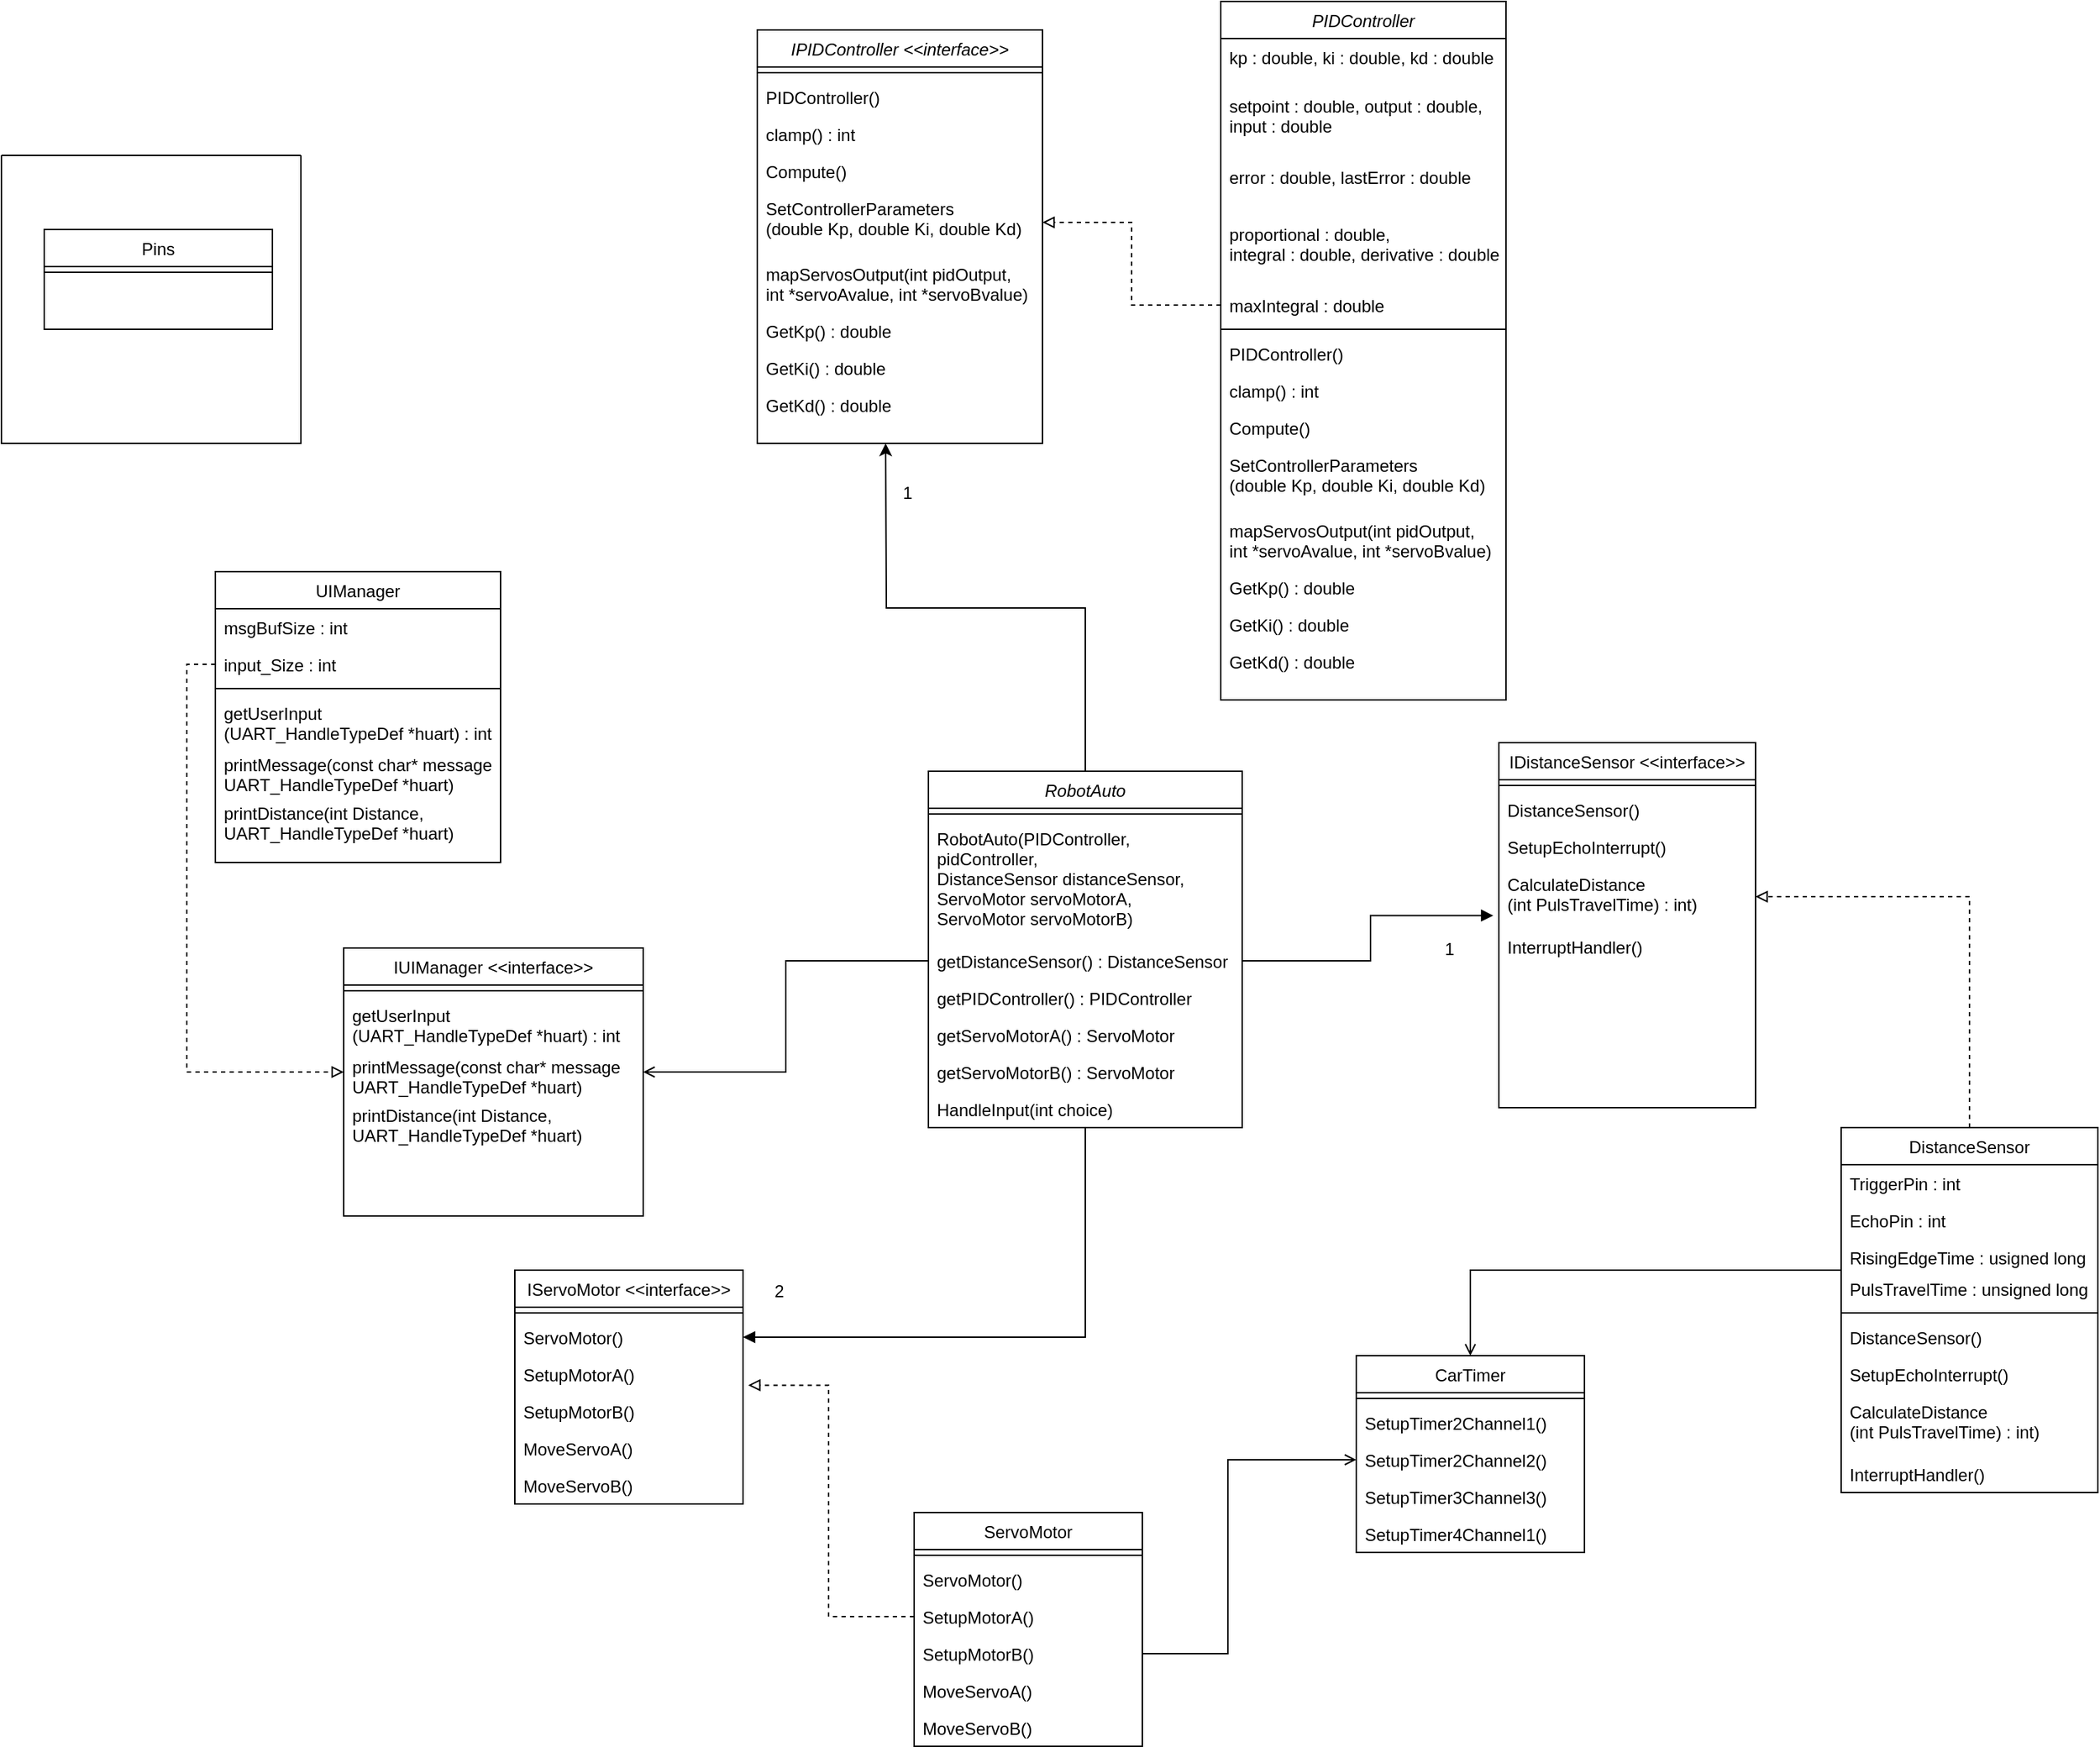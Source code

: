 <mxfile version="21.2.8" type="device">
  <diagram id="C5RBs43oDa-KdzZeNtuy" name="Page-1">
    <mxGraphModel dx="3160" dy="2567" grid="1" gridSize="10" guides="1" tooltips="1" connect="1" arrows="1" fold="1" page="1" pageScale="1" pageWidth="827" pageHeight="1169" math="0" shadow="0">
      <root>
        <mxCell id="WIyWlLk6GJQsqaUBKTNV-0" />
        <mxCell id="WIyWlLk6GJQsqaUBKTNV-1" parent="WIyWlLk6GJQsqaUBKTNV-0" />
        <mxCell id="zkfFHV4jXpPFQw0GAbJ--0" value="PIDController" style="swimlane;fontStyle=2;align=center;verticalAlign=top;childLayout=stackLayout;horizontal=1;startSize=26;horizontalStack=0;resizeParent=1;resizeLast=0;collapsible=1;marginBottom=0;rounded=0;shadow=0;strokeWidth=1;" parent="WIyWlLk6GJQsqaUBKTNV-1" vertex="1">
          <mxGeometry x="385" y="-500" width="200" height="490" as="geometry">
            <mxRectangle x="230" y="140" width="160" height="26" as="alternateBounds" />
          </mxGeometry>
        </mxCell>
        <mxCell id="zkfFHV4jXpPFQw0GAbJ--1" value="kp : double, ki : double, kd : double" style="text;align=left;verticalAlign=top;spacingLeft=4;spacingRight=4;overflow=hidden;rotatable=0;points=[[0,0.5],[1,0.5]];portConstraint=eastwest;" parent="zkfFHV4jXpPFQw0GAbJ--0" vertex="1">
          <mxGeometry y="26" width="200" height="34" as="geometry" />
        </mxCell>
        <mxCell id="CX5Lftk_cyP3Jo9nLzJG-24" value="setpoint : double, output : double, &#xa;input : double" style="text;align=left;verticalAlign=top;spacingLeft=4;spacingRight=4;overflow=hidden;rotatable=0;points=[[0,0.5],[1,0.5]];portConstraint=eastwest;rounded=0;shadow=0;html=0;" vertex="1" parent="zkfFHV4jXpPFQw0GAbJ--0">
          <mxGeometry y="60" width="200" height="50" as="geometry" />
        </mxCell>
        <mxCell id="CX5Lftk_cyP3Jo9nLzJG-27" value="error : double, lastError : double" style="text;align=left;verticalAlign=top;spacingLeft=4;spacingRight=4;overflow=hidden;rotatable=0;points=[[0,0.5],[1,0.5]];portConstraint=eastwest;rounded=0;shadow=0;html=0;" vertex="1" parent="zkfFHV4jXpPFQw0GAbJ--0">
          <mxGeometry y="110" width="200" height="40" as="geometry" />
        </mxCell>
        <mxCell id="CX5Lftk_cyP3Jo9nLzJG-28" value="proportional : double, &#xa;integral : double, derivative : double" style="text;align=left;verticalAlign=top;spacingLeft=4;spacingRight=4;overflow=hidden;rotatable=0;points=[[0,0.5],[1,0.5]];portConstraint=eastwest;rounded=0;shadow=0;html=0;" vertex="1" parent="zkfFHV4jXpPFQw0GAbJ--0">
          <mxGeometry y="150" width="200" height="50" as="geometry" />
        </mxCell>
        <mxCell id="CX5Lftk_cyP3Jo9nLzJG-32" value="maxIntegral : double" style="text;align=left;verticalAlign=top;spacingLeft=4;spacingRight=4;overflow=hidden;rotatable=0;points=[[0,0.5],[1,0.5]];portConstraint=eastwest;rounded=0;shadow=0;html=0;" vertex="1" parent="zkfFHV4jXpPFQw0GAbJ--0">
          <mxGeometry y="200" width="200" height="26" as="geometry" />
        </mxCell>
        <mxCell id="zkfFHV4jXpPFQw0GAbJ--4" value="" style="line;html=1;strokeWidth=1;align=left;verticalAlign=middle;spacingTop=-1;spacingLeft=3;spacingRight=3;rotatable=0;labelPosition=right;points=[];portConstraint=eastwest;" parent="zkfFHV4jXpPFQw0GAbJ--0" vertex="1">
          <mxGeometry y="226" width="200" height="8" as="geometry" />
        </mxCell>
        <mxCell id="CX5Lftk_cyP3Jo9nLzJG-20" value="PIDController()" style="text;align=left;verticalAlign=top;spacingLeft=4;spacingRight=4;overflow=hidden;rotatable=0;points=[[0,0.5],[1,0.5]];portConstraint=eastwest;" vertex="1" parent="zkfFHV4jXpPFQw0GAbJ--0">
          <mxGeometry y="234" width="200" height="26" as="geometry" />
        </mxCell>
        <mxCell id="zkfFHV4jXpPFQw0GAbJ--5" value="clamp() : int" style="text;align=left;verticalAlign=top;spacingLeft=4;spacingRight=4;overflow=hidden;rotatable=0;points=[[0,0.5],[1,0.5]];portConstraint=eastwest;" parent="zkfFHV4jXpPFQw0GAbJ--0" vertex="1">
          <mxGeometry y="260" width="200" height="26" as="geometry" />
        </mxCell>
        <mxCell id="CX5Lftk_cyP3Jo9nLzJG-17" value="Compute()" style="text;align=left;verticalAlign=top;spacingLeft=4;spacingRight=4;overflow=hidden;rotatable=0;points=[[0,0.5],[1,0.5]];portConstraint=eastwest;" vertex="1" parent="zkfFHV4jXpPFQw0GAbJ--0">
          <mxGeometry y="286" width="200" height="26" as="geometry" />
        </mxCell>
        <mxCell id="CX5Lftk_cyP3Jo9nLzJG-18" value="SetControllerParameters&#xa;(double Kp, double Ki, double Kd)" style="text;align=left;verticalAlign=top;spacingLeft=4;spacingRight=4;overflow=hidden;rotatable=0;points=[[0,0.5],[1,0.5]];portConstraint=eastwest;" vertex="1" parent="zkfFHV4jXpPFQw0GAbJ--0">
          <mxGeometry y="312" width="200" height="46" as="geometry" />
        </mxCell>
        <mxCell id="CX5Lftk_cyP3Jo9nLzJG-19" value="mapServosOutput(int pidOutput, &#xa;int *servoAvalue, int *servoBvalue)" style="text;align=left;verticalAlign=top;spacingLeft=4;spacingRight=4;overflow=hidden;rotatable=0;points=[[0,0.5],[1,0.5]];portConstraint=eastwest;" vertex="1" parent="zkfFHV4jXpPFQw0GAbJ--0">
          <mxGeometry y="358" width="200" height="40" as="geometry" />
        </mxCell>
        <mxCell id="CX5Lftk_cyP3Jo9nLzJG-21" value="GetKp() : double" style="text;align=left;verticalAlign=top;spacingLeft=4;spacingRight=4;overflow=hidden;rotatable=0;points=[[0,0.5],[1,0.5]];portConstraint=eastwest;" vertex="1" parent="zkfFHV4jXpPFQw0GAbJ--0">
          <mxGeometry y="398" width="200" height="26" as="geometry" />
        </mxCell>
        <mxCell id="CX5Lftk_cyP3Jo9nLzJG-22" value="GetKi() : double" style="text;align=left;verticalAlign=top;spacingLeft=4;spacingRight=4;overflow=hidden;rotatable=0;points=[[0,0.5],[1,0.5]];portConstraint=eastwest;" vertex="1" parent="zkfFHV4jXpPFQw0GAbJ--0">
          <mxGeometry y="424" width="200" height="26" as="geometry" />
        </mxCell>
        <mxCell id="CX5Lftk_cyP3Jo9nLzJG-23" value="GetKd() : double" style="text;align=left;verticalAlign=top;spacingLeft=4;spacingRight=4;overflow=hidden;rotatable=0;points=[[0,0.5],[1,0.5]];portConstraint=eastwest;" vertex="1" parent="zkfFHV4jXpPFQw0GAbJ--0">
          <mxGeometry y="450" width="200" height="26" as="geometry" />
        </mxCell>
        <mxCell id="zkfFHV4jXpPFQw0GAbJ--6" value="ServoMotor" style="swimlane;fontStyle=0;align=center;verticalAlign=top;childLayout=stackLayout;horizontal=1;startSize=26;horizontalStack=0;resizeParent=1;resizeLast=0;collapsible=1;marginBottom=0;rounded=0;shadow=0;strokeWidth=1;" parent="WIyWlLk6GJQsqaUBKTNV-1" vertex="1">
          <mxGeometry x="170" y="560" width="160" height="164" as="geometry">
            <mxRectangle x="130" y="380" width="160" height="26" as="alternateBounds" />
          </mxGeometry>
        </mxCell>
        <mxCell id="zkfFHV4jXpPFQw0GAbJ--9" value="" style="line;html=1;strokeWidth=1;align=left;verticalAlign=middle;spacingTop=-1;spacingLeft=3;spacingRight=3;rotatable=0;labelPosition=right;points=[];portConstraint=eastwest;" parent="zkfFHV4jXpPFQw0GAbJ--6" vertex="1">
          <mxGeometry y="26" width="160" height="8" as="geometry" />
        </mxCell>
        <mxCell id="zkfFHV4jXpPFQw0GAbJ--10" value="ServoMotor()" style="text;align=left;verticalAlign=top;spacingLeft=4;spacingRight=4;overflow=hidden;rotatable=0;points=[[0,0.5],[1,0.5]];portConstraint=eastwest;fontStyle=0" parent="zkfFHV4jXpPFQw0GAbJ--6" vertex="1">
          <mxGeometry y="34" width="160" height="26" as="geometry" />
        </mxCell>
        <mxCell id="zkfFHV4jXpPFQw0GAbJ--11" value="SetupMotorA()" style="text;align=left;verticalAlign=top;spacingLeft=4;spacingRight=4;overflow=hidden;rotatable=0;points=[[0,0.5],[1,0.5]];portConstraint=eastwest;" parent="zkfFHV4jXpPFQw0GAbJ--6" vertex="1">
          <mxGeometry y="60" width="160" height="26" as="geometry" />
        </mxCell>
        <mxCell id="CX5Lftk_cyP3Jo9nLzJG-35" value="SetupMotorB()" style="text;align=left;verticalAlign=top;spacingLeft=4;spacingRight=4;overflow=hidden;rotatable=0;points=[[0,0.5],[1,0.5]];portConstraint=eastwest;" vertex="1" parent="zkfFHV4jXpPFQw0GAbJ--6">
          <mxGeometry y="86" width="160" height="26" as="geometry" />
        </mxCell>
        <mxCell id="CX5Lftk_cyP3Jo9nLzJG-94" value="MoveServoA()" style="text;align=left;verticalAlign=top;spacingLeft=4;spacingRight=4;overflow=hidden;rotatable=0;points=[[0,0.5],[1,0.5]];portConstraint=eastwest;" vertex="1" parent="zkfFHV4jXpPFQw0GAbJ--6">
          <mxGeometry y="112" width="160" height="26" as="geometry" />
        </mxCell>
        <mxCell id="CX5Lftk_cyP3Jo9nLzJG-93" value="MoveServoB()" style="text;align=left;verticalAlign=top;spacingLeft=4;spacingRight=4;overflow=hidden;rotatable=0;points=[[0,0.5],[1,0.5]];portConstraint=eastwest;" vertex="1" parent="zkfFHV4jXpPFQw0GAbJ--6">
          <mxGeometry y="138" width="160" height="26" as="geometry" />
        </mxCell>
        <mxCell id="zkfFHV4jXpPFQw0GAbJ--13" value="CarTimer" style="swimlane;fontStyle=0;align=center;verticalAlign=top;childLayout=stackLayout;horizontal=1;startSize=26;horizontalStack=0;resizeParent=1;resizeLast=0;collapsible=1;marginBottom=0;rounded=0;shadow=0;strokeWidth=1;" parent="WIyWlLk6GJQsqaUBKTNV-1" vertex="1">
          <mxGeometry x="480" y="450" width="160" height="138" as="geometry">
            <mxRectangle x="340" y="380" width="170" height="26" as="alternateBounds" />
          </mxGeometry>
        </mxCell>
        <mxCell id="zkfFHV4jXpPFQw0GAbJ--15" value="" style="line;html=1;strokeWidth=1;align=left;verticalAlign=middle;spacingTop=-1;spacingLeft=3;spacingRight=3;rotatable=0;labelPosition=right;points=[];portConstraint=eastwest;" parent="zkfFHV4jXpPFQw0GAbJ--13" vertex="1">
          <mxGeometry y="26" width="160" height="8" as="geometry" />
        </mxCell>
        <mxCell id="CX5Lftk_cyP3Jo9nLzJG-39" value="SetupTimer2Channel1()" style="text;align=left;verticalAlign=top;spacingLeft=4;spacingRight=4;overflow=hidden;rotatable=0;points=[[0,0.5],[1,0.5]];portConstraint=eastwest;" vertex="1" parent="zkfFHV4jXpPFQw0GAbJ--13">
          <mxGeometry y="34" width="160" height="26" as="geometry" />
        </mxCell>
        <mxCell id="CX5Lftk_cyP3Jo9nLzJG-40" value="SetupTimer2Channel2()" style="text;align=left;verticalAlign=top;spacingLeft=4;spacingRight=4;overflow=hidden;rotatable=0;points=[[0,0.5],[1,0.5]];portConstraint=eastwest;" vertex="1" parent="zkfFHV4jXpPFQw0GAbJ--13">
          <mxGeometry y="60" width="160" height="26" as="geometry" />
        </mxCell>
        <mxCell id="CX5Lftk_cyP3Jo9nLzJG-41" value="SetupTimer3Channel3()" style="text;align=left;verticalAlign=top;spacingLeft=4;spacingRight=4;overflow=hidden;rotatable=0;points=[[0,0.5],[1,0.5]];portConstraint=eastwest;" vertex="1" parent="zkfFHV4jXpPFQw0GAbJ--13">
          <mxGeometry y="86" width="160" height="26" as="geometry" />
        </mxCell>
        <mxCell id="CX5Lftk_cyP3Jo9nLzJG-42" value="SetupTimer4Channel1()" style="text;align=left;verticalAlign=top;spacingLeft=4;spacingRight=4;overflow=hidden;rotatable=0;points=[[0,0.5],[1,0.5]];portConstraint=eastwest;" vertex="1" parent="zkfFHV4jXpPFQw0GAbJ--13">
          <mxGeometry y="112" width="160" height="26" as="geometry" />
        </mxCell>
        <mxCell id="51mXGWVdgLbH0xZmKJd0-2" style="edgeStyle=orthogonalEdgeStyle;rounded=0;orthogonalLoop=1;jettySize=auto;html=1;entryX=0.5;entryY=0;entryDx=0;entryDy=0;endArrow=open;endFill=0;" parent="WIyWlLk6GJQsqaUBKTNV-1" source="zkfFHV4jXpPFQw0GAbJ--17" target="zkfFHV4jXpPFQw0GAbJ--13" edge="1">
          <mxGeometry relative="1" as="geometry">
            <Array as="points">
              <mxPoint x="560" y="390" />
            </Array>
          </mxGeometry>
        </mxCell>
        <mxCell id="zkfFHV4jXpPFQw0GAbJ--17" value="DistanceSensor" style="swimlane;fontStyle=0;align=center;verticalAlign=top;childLayout=stackLayout;horizontal=1;startSize=26;horizontalStack=0;resizeParent=1;resizeLast=0;collapsible=1;marginBottom=0;rounded=0;shadow=0;strokeWidth=1;" parent="WIyWlLk6GJQsqaUBKTNV-1" vertex="1">
          <mxGeometry x="820" y="290" width="180" height="256" as="geometry">
            <mxRectangle x="550" y="140" width="160" height="26" as="alternateBounds" />
          </mxGeometry>
        </mxCell>
        <mxCell id="zkfFHV4jXpPFQw0GAbJ--18" value="TriggerPin : int" style="text;align=left;verticalAlign=top;spacingLeft=4;spacingRight=4;overflow=hidden;rotatable=0;points=[[0,0.5],[1,0.5]];portConstraint=eastwest;" parent="zkfFHV4jXpPFQw0GAbJ--17" vertex="1">
          <mxGeometry y="26" width="180" height="26" as="geometry" />
        </mxCell>
        <mxCell id="zkfFHV4jXpPFQw0GAbJ--19" value="EchoPin : int" style="text;align=left;verticalAlign=top;spacingLeft=4;spacingRight=4;overflow=hidden;rotatable=0;points=[[0,0.5],[1,0.5]];portConstraint=eastwest;rounded=0;shadow=0;html=0;" parent="zkfFHV4jXpPFQw0GAbJ--17" vertex="1">
          <mxGeometry y="52" width="180" height="26" as="geometry" />
        </mxCell>
        <mxCell id="zkfFHV4jXpPFQw0GAbJ--20" value="RisingEdgeTime : usigned long" style="text;align=left;verticalAlign=top;spacingLeft=4;spacingRight=4;overflow=hidden;rotatable=0;points=[[0,0.5],[1,0.5]];portConstraint=eastwest;rounded=0;shadow=0;html=0;" parent="zkfFHV4jXpPFQw0GAbJ--17" vertex="1">
          <mxGeometry y="78" width="180" height="22" as="geometry" />
        </mxCell>
        <mxCell id="zkfFHV4jXpPFQw0GAbJ--21" value="PulsTravelTime : unsigned long" style="text;align=left;verticalAlign=top;spacingLeft=4;spacingRight=4;overflow=hidden;rotatable=0;points=[[0,0.5],[1,0.5]];portConstraint=eastwest;rounded=0;shadow=0;html=0;" parent="zkfFHV4jXpPFQw0GAbJ--17" vertex="1">
          <mxGeometry y="100" width="180" height="26" as="geometry" />
        </mxCell>
        <mxCell id="zkfFHV4jXpPFQw0GAbJ--23" value="" style="line;html=1;strokeWidth=1;align=left;verticalAlign=middle;spacingTop=-1;spacingLeft=3;spacingRight=3;rotatable=0;labelPosition=right;points=[];portConstraint=eastwest;" parent="zkfFHV4jXpPFQw0GAbJ--17" vertex="1">
          <mxGeometry y="126" width="180" height="8" as="geometry" />
        </mxCell>
        <mxCell id="zkfFHV4jXpPFQw0GAbJ--24" value="DistanceSensor()" style="text;align=left;verticalAlign=top;spacingLeft=4;spacingRight=4;overflow=hidden;rotatable=0;points=[[0,0.5],[1,0.5]];portConstraint=eastwest;" parent="zkfFHV4jXpPFQw0GAbJ--17" vertex="1">
          <mxGeometry y="134" width="180" height="26" as="geometry" />
        </mxCell>
        <mxCell id="zkfFHV4jXpPFQw0GAbJ--25" value="SetupEchoInterrupt()" style="text;align=left;verticalAlign=top;spacingLeft=4;spacingRight=4;overflow=hidden;rotatable=0;points=[[0,0.5],[1,0.5]];portConstraint=eastwest;" parent="zkfFHV4jXpPFQw0GAbJ--17" vertex="1">
          <mxGeometry y="160" width="180" height="26" as="geometry" />
        </mxCell>
        <mxCell id="CX5Lftk_cyP3Jo9nLzJG-36" value="CalculateDistance&#xa;(int PulsTravelTime) : int)" style="text;align=left;verticalAlign=top;spacingLeft=4;spacingRight=4;overflow=hidden;rotatable=0;points=[[0,0.5],[1,0.5]];portConstraint=eastwest;" vertex="1" parent="zkfFHV4jXpPFQw0GAbJ--17">
          <mxGeometry y="186" width="180" height="44" as="geometry" />
        </mxCell>
        <mxCell id="CX5Lftk_cyP3Jo9nLzJG-37" value="InterruptHandler()" style="text;align=left;verticalAlign=top;spacingLeft=4;spacingRight=4;overflow=hidden;rotatable=0;points=[[0,0.5],[1,0.5]];portConstraint=eastwest;" vertex="1" parent="zkfFHV4jXpPFQw0GAbJ--17">
          <mxGeometry y="230" width="180" height="26" as="geometry" />
        </mxCell>
        <mxCell id="51mXGWVdgLbH0xZmKJd0-3" style="edgeStyle=orthogonalEdgeStyle;rounded=0;orthogonalLoop=1;jettySize=auto;html=1;exitX=1;exitY=0.5;exitDx=0;exitDy=0;entryX=0;entryY=0.5;entryDx=0;entryDy=0;endArrow=open;endFill=0;" parent="WIyWlLk6GJQsqaUBKTNV-1" source="CX5Lftk_cyP3Jo9nLzJG-35" target="CX5Lftk_cyP3Jo9nLzJG-40" edge="1">
          <mxGeometry relative="1" as="geometry">
            <mxPoint x="350" y="389" as="sourcePoint" />
            <mxPoint x="480" y="489" as="targetPoint" />
            <Array as="points">
              <mxPoint x="390" y="659" />
              <mxPoint x="390" y="523" />
            </Array>
          </mxGeometry>
        </mxCell>
        <mxCell id="51mXGWVdgLbH0xZmKJd0-4" value="UIManager" style="swimlane;fontStyle=0;align=center;verticalAlign=top;childLayout=stackLayout;horizontal=1;startSize=26;horizontalStack=0;resizeParent=1;resizeLast=0;collapsible=1;marginBottom=0;rounded=0;shadow=0;strokeWidth=1;" parent="WIyWlLk6GJQsqaUBKTNV-1" vertex="1">
          <mxGeometry x="-320" y="-100" width="200" height="204" as="geometry">
            <mxRectangle x="130" y="380" width="160" height="26" as="alternateBounds" />
          </mxGeometry>
        </mxCell>
        <mxCell id="51mXGWVdgLbH0xZmKJd0-5" value="msgBufSize : int" style="text;align=left;verticalAlign=top;spacingLeft=4;spacingRight=4;overflow=hidden;rotatable=0;points=[[0,0.5],[1,0.5]];portConstraint=eastwest;" parent="51mXGWVdgLbH0xZmKJd0-4" vertex="1">
          <mxGeometry y="26" width="200" height="26" as="geometry" />
        </mxCell>
        <mxCell id="51mXGWVdgLbH0xZmKJd0-6" value="input_Size : int" style="text;align=left;verticalAlign=top;spacingLeft=4;spacingRight=4;overflow=hidden;rotatable=0;points=[[0,0.5],[1,0.5]];portConstraint=eastwest;rounded=0;shadow=0;html=0;" parent="51mXGWVdgLbH0xZmKJd0-4" vertex="1">
          <mxGeometry y="52" width="200" height="26" as="geometry" />
        </mxCell>
        <mxCell id="51mXGWVdgLbH0xZmKJd0-7" value="" style="line;html=1;strokeWidth=1;align=left;verticalAlign=middle;spacingTop=-1;spacingLeft=3;spacingRight=3;rotatable=0;labelPosition=right;points=[];portConstraint=eastwest;" parent="51mXGWVdgLbH0xZmKJd0-4" vertex="1">
          <mxGeometry y="78" width="200" height="8" as="geometry" />
        </mxCell>
        <mxCell id="CX5Lftk_cyP3Jo9nLzJG-99" value="getUserInput&#xa;(UART_HandleTypeDef *huart) : int" style="text;align=left;verticalAlign=top;spacingLeft=4;spacingRight=4;overflow=hidden;rotatable=0;points=[[0,0.5],[1,0.5]];portConstraint=eastwest;fontStyle=0" vertex="1" parent="51mXGWVdgLbH0xZmKJd0-4">
          <mxGeometry y="86" width="200" height="36" as="geometry" />
        </mxCell>
        <mxCell id="CX5Lftk_cyP3Jo9nLzJG-100" value="printMessage(const char* message&#xa;UART_HandleTypeDef *huart)" style="text;align=left;verticalAlign=top;spacingLeft=4;spacingRight=4;overflow=hidden;rotatable=0;points=[[0,0.5],[1,0.5]];portConstraint=eastwest;" vertex="1" parent="51mXGWVdgLbH0xZmKJd0-4">
          <mxGeometry y="122" width="200" height="34" as="geometry" />
        </mxCell>
        <mxCell id="CX5Lftk_cyP3Jo9nLzJG-101" value="printDistance(int Distance,&#xa;UART_HandleTypeDef *huart)" style="text;align=left;verticalAlign=top;spacingLeft=4;spacingRight=4;overflow=hidden;rotatable=0;points=[[0,0.5],[1,0.5]];portConstraint=eastwest;" vertex="1" parent="51mXGWVdgLbH0xZmKJd0-4">
          <mxGeometry y="156" width="200" height="48" as="geometry" />
        </mxCell>
        <mxCell id="CX5Lftk_cyP3Jo9nLzJG-10" style="edgeStyle=orthogonalEdgeStyle;rounded=0;orthogonalLoop=1;jettySize=auto;html=1;exitX=0.5;exitY=0;exitDx=0;exitDy=0;" edge="1" parent="WIyWlLk6GJQsqaUBKTNV-1" source="CX5Lftk_cyP3Jo9nLzJG-3">
          <mxGeometry relative="1" as="geometry">
            <mxPoint x="150" y="-190" as="targetPoint" />
          </mxGeometry>
        </mxCell>
        <mxCell id="CX5Lftk_cyP3Jo9nLzJG-106" style="edgeStyle=orthogonalEdgeStyle;rounded=0;orthogonalLoop=1;jettySize=auto;html=1;entryX=1;entryY=0.5;entryDx=0;entryDy=0;endArrow=block;endFill=1;" edge="1" parent="WIyWlLk6GJQsqaUBKTNV-1" source="CX5Lftk_cyP3Jo9nLzJG-3" target="CX5Lftk_cyP3Jo9nLzJG-75">
          <mxGeometry relative="1" as="geometry" />
        </mxCell>
        <mxCell id="CX5Lftk_cyP3Jo9nLzJG-3" value="RobotAuto" style="swimlane;fontStyle=2;align=center;verticalAlign=top;childLayout=stackLayout;horizontal=1;startSize=26;horizontalStack=0;resizeParent=1;resizeLast=0;collapsible=1;marginBottom=0;rounded=0;shadow=0;strokeWidth=1;" vertex="1" parent="WIyWlLk6GJQsqaUBKTNV-1">
          <mxGeometry x="180" y="40" width="220" height="250" as="geometry">
            <mxRectangle x="230" y="140" width="160" height="26" as="alternateBounds" />
          </mxGeometry>
        </mxCell>
        <mxCell id="CX5Lftk_cyP3Jo9nLzJG-7" value="" style="line;html=1;strokeWidth=1;align=left;verticalAlign=middle;spacingTop=-1;spacingLeft=3;spacingRight=3;rotatable=0;labelPosition=right;points=[];portConstraint=eastwest;" vertex="1" parent="CX5Lftk_cyP3Jo9nLzJG-3">
          <mxGeometry y="26" width="220" height="8" as="geometry" />
        </mxCell>
        <mxCell id="CX5Lftk_cyP3Jo9nLzJG-8" value="RobotAuto(PIDController, &#xa;pidController, &#xa;DistanceSensor distanceSensor, &#xa;ServoMotor servoMotorA, &#xa;ServoMotor servoMotorB)" style="text;align=left;verticalAlign=top;spacingLeft=4;spacingRight=4;overflow=hidden;rotatable=0;points=[[0,0.5],[1,0.5]];portConstraint=eastwest;" vertex="1" parent="CX5Lftk_cyP3Jo9nLzJG-3">
          <mxGeometry y="34" width="220" height="86" as="geometry" />
        </mxCell>
        <mxCell id="CX5Lftk_cyP3Jo9nLzJG-43" value="getDistanceSensor() : DistanceSensor" style="text;align=left;verticalAlign=top;spacingLeft=4;spacingRight=4;overflow=hidden;rotatable=0;points=[[0,0.5],[1,0.5]];portConstraint=eastwest;fontStyle=0" vertex="1" parent="CX5Lftk_cyP3Jo9nLzJG-3">
          <mxGeometry y="120" width="220" height="26" as="geometry" />
        </mxCell>
        <mxCell id="CX5Lftk_cyP3Jo9nLzJG-44" value="getPIDController() : PIDController" style="text;align=left;verticalAlign=top;spacingLeft=4;spacingRight=4;overflow=hidden;rotatable=0;points=[[0,0.5],[1,0.5]];portConstraint=eastwest;fontStyle=0" vertex="1" parent="CX5Lftk_cyP3Jo9nLzJG-3">
          <mxGeometry y="146" width="220" height="26" as="geometry" />
        </mxCell>
        <mxCell id="CX5Lftk_cyP3Jo9nLzJG-45" value="getServoMotorA() : ServoMotor" style="text;align=left;verticalAlign=top;spacingLeft=4;spacingRight=4;overflow=hidden;rotatable=0;points=[[0,0.5],[1,0.5]];portConstraint=eastwest;fontStyle=0" vertex="1" parent="CX5Lftk_cyP3Jo9nLzJG-3">
          <mxGeometry y="172" width="220" height="26" as="geometry" />
        </mxCell>
        <mxCell id="CX5Lftk_cyP3Jo9nLzJG-46" value="getServoMotorB() : ServoMotor" style="text;align=left;verticalAlign=top;spacingLeft=4;spacingRight=4;overflow=hidden;rotatable=0;points=[[0,0.5],[1,0.5]];portConstraint=eastwest;fontStyle=0" vertex="1" parent="CX5Lftk_cyP3Jo9nLzJG-3">
          <mxGeometry y="198" width="220" height="26" as="geometry" />
        </mxCell>
        <mxCell id="CX5Lftk_cyP3Jo9nLzJG-97" value="HandleInput(int choice)" style="text;align=left;verticalAlign=top;spacingLeft=4;spacingRight=4;overflow=hidden;rotatable=0;points=[[0,0.5],[1,0.5]];portConstraint=eastwest;fontStyle=0" vertex="1" parent="CX5Lftk_cyP3Jo9nLzJG-3">
          <mxGeometry y="224" width="220" height="26" as="geometry" />
        </mxCell>
        <mxCell id="CX5Lftk_cyP3Jo9nLzJG-13" value="2" style="text;html=1;align=center;verticalAlign=middle;resizable=0;points=[];autosize=1;strokeColor=none;fillColor=none;" vertex="1" parent="WIyWlLk6GJQsqaUBKTNV-1">
          <mxGeometry x="60" y="390" width="30" height="30" as="geometry" />
        </mxCell>
        <mxCell id="CX5Lftk_cyP3Jo9nLzJG-14" value="1" style="text;html=1;align=center;verticalAlign=middle;resizable=0;points=[];autosize=1;strokeColor=none;fillColor=none;" vertex="1" parent="WIyWlLk6GJQsqaUBKTNV-1">
          <mxGeometry x="530" y="150" width="30" height="30" as="geometry" />
        </mxCell>
        <mxCell id="CX5Lftk_cyP3Jo9nLzJG-15" value="1" style="text;html=1;align=center;verticalAlign=middle;resizable=0;points=[];autosize=1;strokeColor=none;fillColor=none;" vertex="1" parent="WIyWlLk6GJQsqaUBKTNV-1">
          <mxGeometry x="150" y="-170" width="30" height="30" as="geometry" />
        </mxCell>
        <mxCell id="CX5Lftk_cyP3Jo9nLzJG-49" value="IUIManager &lt;&lt;interface&gt;&gt;" style="swimlane;fontStyle=0;align=center;verticalAlign=top;childLayout=stackLayout;horizontal=1;startSize=26;horizontalStack=0;resizeParent=1;resizeLast=0;collapsible=1;marginBottom=0;rounded=0;shadow=0;strokeWidth=1;" vertex="1" parent="WIyWlLk6GJQsqaUBKTNV-1">
          <mxGeometry x="-230" y="164" width="210" height="188" as="geometry">
            <mxRectangle x="130" y="380" width="160" height="26" as="alternateBounds" />
          </mxGeometry>
        </mxCell>
        <mxCell id="CX5Lftk_cyP3Jo9nLzJG-52" value="" style="line;html=1;strokeWidth=1;align=left;verticalAlign=middle;spacingTop=-1;spacingLeft=3;spacingRight=3;rotatable=0;labelPosition=right;points=[];portConstraint=eastwest;" vertex="1" parent="CX5Lftk_cyP3Jo9nLzJG-49">
          <mxGeometry y="26" width="210" height="8" as="geometry" />
        </mxCell>
        <mxCell id="CX5Lftk_cyP3Jo9nLzJG-53" value="getUserInput&#xa;(UART_HandleTypeDef *huart) : int" style="text;align=left;verticalAlign=top;spacingLeft=4;spacingRight=4;overflow=hidden;rotatable=0;points=[[0,0.5],[1,0.5]];portConstraint=eastwest;fontStyle=0" vertex="1" parent="CX5Lftk_cyP3Jo9nLzJG-49">
          <mxGeometry y="34" width="210" height="36" as="geometry" />
        </mxCell>
        <mxCell id="CX5Lftk_cyP3Jo9nLzJG-55" value="printMessage(const char* message&#xa;UART_HandleTypeDef *huart)" style="text;align=left;verticalAlign=top;spacingLeft=4;spacingRight=4;overflow=hidden;rotatable=0;points=[[0,0.5],[1,0.5]];portConstraint=eastwest;" vertex="1" parent="CX5Lftk_cyP3Jo9nLzJG-49">
          <mxGeometry y="70" width="210" height="34" as="geometry" />
        </mxCell>
        <mxCell id="CX5Lftk_cyP3Jo9nLzJG-98" value="printDistance(int Distance,&#xa;UART_HandleTypeDef *huart)" style="text;align=left;verticalAlign=top;spacingLeft=4;spacingRight=4;overflow=hidden;rotatable=0;points=[[0,0.5],[1,0.5]];portConstraint=eastwest;" vertex="1" parent="CX5Lftk_cyP3Jo9nLzJG-49">
          <mxGeometry y="104" width="210" height="48" as="geometry" />
        </mxCell>
        <mxCell id="CX5Lftk_cyP3Jo9nLzJG-56" style="edgeStyle=orthogonalEdgeStyle;rounded=0;orthogonalLoop=1;jettySize=auto;html=1;exitX=0;exitY=0.5;exitDx=0;exitDy=0;entryX=0;entryY=0.5;entryDx=0;entryDy=0;dashed=1;endArrow=block;endFill=0;" edge="1" parent="WIyWlLk6GJQsqaUBKTNV-1" source="51mXGWVdgLbH0xZmKJd0-6" target="CX5Lftk_cyP3Jo9nLzJG-55">
          <mxGeometry relative="1" as="geometry" />
        </mxCell>
        <mxCell id="CX5Lftk_cyP3Jo9nLzJG-57" value="IPIDController &lt;&lt;interface&gt;&gt;" style="swimlane;fontStyle=2;align=center;verticalAlign=top;childLayout=stackLayout;horizontal=1;startSize=26;horizontalStack=0;resizeParent=1;resizeLast=0;collapsible=1;marginBottom=0;rounded=0;shadow=0;strokeWidth=1;" vertex="1" parent="WIyWlLk6GJQsqaUBKTNV-1">
          <mxGeometry x="60" y="-480" width="200" height="290" as="geometry">
            <mxRectangle x="230" y="140" width="160" height="26" as="alternateBounds" />
          </mxGeometry>
        </mxCell>
        <mxCell id="CX5Lftk_cyP3Jo9nLzJG-63" value="" style="line;html=1;strokeWidth=1;align=left;verticalAlign=middle;spacingTop=-1;spacingLeft=3;spacingRight=3;rotatable=0;labelPosition=right;points=[];portConstraint=eastwest;" vertex="1" parent="CX5Lftk_cyP3Jo9nLzJG-57">
          <mxGeometry y="26" width="200" height="8" as="geometry" />
        </mxCell>
        <mxCell id="CX5Lftk_cyP3Jo9nLzJG-64" value="PIDController()" style="text;align=left;verticalAlign=top;spacingLeft=4;spacingRight=4;overflow=hidden;rotatable=0;points=[[0,0.5],[1,0.5]];portConstraint=eastwest;" vertex="1" parent="CX5Lftk_cyP3Jo9nLzJG-57">
          <mxGeometry y="34" width="200" height="26" as="geometry" />
        </mxCell>
        <mxCell id="CX5Lftk_cyP3Jo9nLzJG-65" value="clamp() : int" style="text;align=left;verticalAlign=top;spacingLeft=4;spacingRight=4;overflow=hidden;rotatable=0;points=[[0,0.5],[1,0.5]];portConstraint=eastwest;" vertex="1" parent="CX5Lftk_cyP3Jo9nLzJG-57">
          <mxGeometry y="60" width="200" height="26" as="geometry" />
        </mxCell>
        <mxCell id="CX5Lftk_cyP3Jo9nLzJG-66" value="Compute()" style="text;align=left;verticalAlign=top;spacingLeft=4;spacingRight=4;overflow=hidden;rotatable=0;points=[[0,0.5],[1,0.5]];portConstraint=eastwest;" vertex="1" parent="CX5Lftk_cyP3Jo9nLzJG-57">
          <mxGeometry y="86" width="200" height="26" as="geometry" />
        </mxCell>
        <mxCell id="CX5Lftk_cyP3Jo9nLzJG-67" value="SetControllerParameters&#xa;(double Kp, double Ki, double Kd)" style="text;align=left;verticalAlign=top;spacingLeft=4;spacingRight=4;overflow=hidden;rotatable=0;points=[[0,0.5],[1,0.5]];portConstraint=eastwest;" vertex="1" parent="CX5Lftk_cyP3Jo9nLzJG-57">
          <mxGeometry y="112" width="200" height="46" as="geometry" />
        </mxCell>
        <mxCell id="CX5Lftk_cyP3Jo9nLzJG-68" value="mapServosOutput(int pidOutput, &#xa;int *servoAvalue, int *servoBvalue)" style="text;align=left;verticalAlign=top;spacingLeft=4;spacingRight=4;overflow=hidden;rotatable=0;points=[[0,0.5],[1,0.5]];portConstraint=eastwest;" vertex="1" parent="CX5Lftk_cyP3Jo9nLzJG-57">
          <mxGeometry y="158" width="200" height="40" as="geometry" />
        </mxCell>
        <mxCell id="CX5Lftk_cyP3Jo9nLzJG-69" value="GetKp() : double" style="text;align=left;verticalAlign=top;spacingLeft=4;spacingRight=4;overflow=hidden;rotatable=0;points=[[0,0.5],[1,0.5]];portConstraint=eastwest;" vertex="1" parent="CX5Lftk_cyP3Jo9nLzJG-57">
          <mxGeometry y="198" width="200" height="26" as="geometry" />
        </mxCell>
        <mxCell id="CX5Lftk_cyP3Jo9nLzJG-70" value="GetKi() : double" style="text;align=left;verticalAlign=top;spacingLeft=4;spacingRight=4;overflow=hidden;rotatable=0;points=[[0,0.5],[1,0.5]];portConstraint=eastwest;" vertex="1" parent="CX5Lftk_cyP3Jo9nLzJG-57">
          <mxGeometry y="224" width="200" height="26" as="geometry" />
        </mxCell>
        <mxCell id="CX5Lftk_cyP3Jo9nLzJG-71" value="GetKd() : double" style="text;align=left;verticalAlign=top;spacingLeft=4;spacingRight=4;overflow=hidden;rotatable=0;points=[[0,0.5],[1,0.5]];portConstraint=eastwest;" vertex="1" parent="CX5Lftk_cyP3Jo9nLzJG-57">
          <mxGeometry y="250" width="200" height="26" as="geometry" />
        </mxCell>
        <mxCell id="CX5Lftk_cyP3Jo9nLzJG-72" style="edgeStyle=orthogonalEdgeStyle;rounded=0;orthogonalLoop=1;jettySize=auto;html=1;exitX=0;exitY=0.5;exitDx=0;exitDy=0;entryX=1;entryY=0.5;entryDx=0;entryDy=0;dashed=1;endArrow=block;endFill=0;" edge="1" parent="WIyWlLk6GJQsqaUBKTNV-1" source="CX5Lftk_cyP3Jo9nLzJG-32" target="CX5Lftk_cyP3Jo9nLzJG-67">
          <mxGeometry relative="1" as="geometry" />
        </mxCell>
        <mxCell id="CX5Lftk_cyP3Jo9nLzJG-73" value="IServoMotor &lt;&lt;interface&gt;&gt;" style="swimlane;fontStyle=0;align=center;verticalAlign=top;childLayout=stackLayout;horizontal=1;startSize=26;horizontalStack=0;resizeParent=1;resizeLast=0;collapsible=1;marginBottom=0;rounded=0;shadow=0;strokeWidth=1;" vertex="1" parent="WIyWlLk6GJQsqaUBKTNV-1">
          <mxGeometry x="-110" y="390" width="160" height="164" as="geometry">
            <mxRectangle x="130" y="380" width="160" height="26" as="alternateBounds" />
          </mxGeometry>
        </mxCell>
        <mxCell id="CX5Lftk_cyP3Jo9nLzJG-74" value="" style="line;html=1;strokeWidth=1;align=left;verticalAlign=middle;spacingTop=-1;spacingLeft=3;spacingRight=3;rotatable=0;labelPosition=right;points=[];portConstraint=eastwest;" vertex="1" parent="CX5Lftk_cyP3Jo9nLzJG-73">
          <mxGeometry y="26" width="160" height="8" as="geometry" />
        </mxCell>
        <mxCell id="CX5Lftk_cyP3Jo9nLzJG-75" value="ServoMotor()" style="text;align=left;verticalAlign=top;spacingLeft=4;spacingRight=4;overflow=hidden;rotatable=0;points=[[0,0.5],[1,0.5]];portConstraint=eastwest;fontStyle=0" vertex="1" parent="CX5Lftk_cyP3Jo9nLzJG-73">
          <mxGeometry y="34" width="160" height="26" as="geometry" />
        </mxCell>
        <mxCell id="CX5Lftk_cyP3Jo9nLzJG-76" value="SetupMotorA()" style="text;align=left;verticalAlign=top;spacingLeft=4;spacingRight=4;overflow=hidden;rotatable=0;points=[[0,0.5],[1,0.5]];portConstraint=eastwest;" vertex="1" parent="CX5Lftk_cyP3Jo9nLzJG-73">
          <mxGeometry y="60" width="160" height="26" as="geometry" />
        </mxCell>
        <mxCell id="CX5Lftk_cyP3Jo9nLzJG-77" value="SetupMotorB()" style="text;align=left;verticalAlign=top;spacingLeft=4;spacingRight=4;overflow=hidden;rotatable=0;points=[[0,0.5],[1,0.5]];portConstraint=eastwest;" vertex="1" parent="CX5Lftk_cyP3Jo9nLzJG-73">
          <mxGeometry y="86" width="160" height="26" as="geometry" />
        </mxCell>
        <mxCell id="CX5Lftk_cyP3Jo9nLzJG-95" value="MoveServoA()" style="text;align=left;verticalAlign=top;spacingLeft=4;spacingRight=4;overflow=hidden;rotatable=0;points=[[0,0.5],[1,0.5]];portConstraint=eastwest;" vertex="1" parent="CX5Lftk_cyP3Jo9nLzJG-73">
          <mxGeometry y="112" width="160" height="26" as="geometry" />
        </mxCell>
        <mxCell id="CX5Lftk_cyP3Jo9nLzJG-96" value="MoveServoB()" style="text;align=left;verticalAlign=top;spacingLeft=4;spacingRight=4;overflow=hidden;rotatable=0;points=[[0,0.5],[1,0.5]];portConstraint=eastwest;" vertex="1" parent="CX5Lftk_cyP3Jo9nLzJG-73">
          <mxGeometry y="138" width="160" height="26" as="geometry" />
        </mxCell>
        <mxCell id="CX5Lftk_cyP3Jo9nLzJG-78" style="edgeStyle=orthogonalEdgeStyle;rounded=0;orthogonalLoop=1;jettySize=auto;html=1;exitX=0;exitY=0.5;exitDx=0;exitDy=0;entryX=1.023;entryY=0.796;entryDx=0;entryDy=0;entryPerimeter=0;dashed=1;endArrow=block;endFill=0;" edge="1" parent="WIyWlLk6GJQsqaUBKTNV-1" source="zkfFHV4jXpPFQw0GAbJ--11" target="CX5Lftk_cyP3Jo9nLzJG-76">
          <mxGeometry relative="1" as="geometry" />
        </mxCell>
        <mxCell id="CX5Lftk_cyP3Jo9nLzJG-79" value="IDistanceSensor &lt;&lt;interface&gt;&gt;" style="swimlane;fontStyle=0;align=center;verticalAlign=top;childLayout=stackLayout;horizontal=1;startSize=26;horizontalStack=0;resizeParent=1;resizeLast=0;collapsible=1;marginBottom=0;rounded=0;shadow=0;strokeWidth=1;" vertex="1" parent="WIyWlLk6GJQsqaUBKTNV-1">
          <mxGeometry x="580" y="20" width="180" height="256" as="geometry">
            <mxRectangle x="550" y="140" width="160" height="26" as="alternateBounds" />
          </mxGeometry>
        </mxCell>
        <mxCell id="CX5Lftk_cyP3Jo9nLzJG-84" value="" style="line;html=1;strokeWidth=1;align=left;verticalAlign=middle;spacingTop=-1;spacingLeft=3;spacingRight=3;rotatable=0;labelPosition=right;points=[];portConstraint=eastwest;" vertex="1" parent="CX5Lftk_cyP3Jo9nLzJG-79">
          <mxGeometry y="26" width="180" height="8" as="geometry" />
        </mxCell>
        <mxCell id="CX5Lftk_cyP3Jo9nLzJG-85" value="DistanceSensor()" style="text;align=left;verticalAlign=top;spacingLeft=4;spacingRight=4;overflow=hidden;rotatable=0;points=[[0,0.5],[1,0.5]];portConstraint=eastwest;" vertex="1" parent="CX5Lftk_cyP3Jo9nLzJG-79">
          <mxGeometry y="34" width="180" height="26" as="geometry" />
        </mxCell>
        <mxCell id="CX5Lftk_cyP3Jo9nLzJG-86" value="SetupEchoInterrupt()" style="text;align=left;verticalAlign=top;spacingLeft=4;spacingRight=4;overflow=hidden;rotatable=0;points=[[0,0.5],[1,0.5]];portConstraint=eastwest;" vertex="1" parent="CX5Lftk_cyP3Jo9nLzJG-79">
          <mxGeometry y="60" width="180" height="26" as="geometry" />
        </mxCell>
        <mxCell id="CX5Lftk_cyP3Jo9nLzJG-87" value="CalculateDistance&#xa;(int PulsTravelTime) : int)" style="text;align=left;verticalAlign=top;spacingLeft=4;spacingRight=4;overflow=hidden;rotatable=0;points=[[0,0.5],[1,0.5]];portConstraint=eastwest;" vertex="1" parent="CX5Lftk_cyP3Jo9nLzJG-79">
          <mxGeometry y="86" width="180" height="44" as="geometry" />
        </mxCell>
        <mxCell id="CX5Lftk_cyP3Jo9nLzJG-88" value="InterruptHandler()" style="text;align=left;verticalAlign=top;spacingLeft=4;spacingRight=4;overflow=hidden;rotatable=0;points=[[0,0.5],[1,0.5]];portConstraint=eastwest;" vertex="1" parent="CX5Lftk_cyP3Jo9nLzJG-79">
          <mxGeometry y="130" width="180" height="26" as="geometry" />
        </mxCell>
        <mxCell id="CX5Lftk_cyP3Jo9nLzJG-89" style="edgeStyle=orthogonalEdgeStyle;rounded=0;orthogonalLoop=1;jettySize=auto;html=1;exitX=0.5;exitY=0;exitDx=0;exitDy=0;dashed=1;endArrow=block;endFill=0;entryX=1;entryY=0.5;entryDx=0;entryDy=0;" edge="1" parent="WIyWlLk6GJQsqaUBKTNV-1" source="zkfFHV4jXpPFQw0GAbJ--17" target="CX5Lftk_cyP3Jo9nLzJG-87">
          <mxGeometry relative="1" as="geometry">
            <mxPoint x="700" y="157" as="targetPoint" />
            <Array as="points">
              <mxPoint x="910" y="128" />
            </Array>
          </mxGeometry>
        </mxCell>
        <mxCell id="CX5Lftk_cyP3Jo9nLzJG-91" value="" style="swimlane;startSize=0;" vertex="1" parent="WIyWlLk6GJQsqaUBKTNV-1">
          <mxGeometry x="-470" y="-392" width="210" height="202" as="geometry" />
        </mxCell>
        <mxCell id="CX5Lftk_cyP3Jo9nLzJG-0" value="Pins" style="swimlane;fontStyle=0;align=center;verticalAlign=top;childLayout=stackLayout;horizontal=1;startSize=26;horizontalStack=0;resizeParent=1;resizeLast=0;collapsible=1;marginBottom=0;rounded=0;shadow=0;strokeWidth=1;" vertex="1" parent="CX5Lftk_cyP3Jo9nLzJG-91">
          <mxGeometry x="30" y="52" width="160" height="70" as="geometry">
            <mxRectangle x="340" y="380" width="170" height="26" as="alternateBounds" />
          </mxGeometry>
        </mxCell>
        <mxCell id="CX5Lftk_cyP3Jo9nLzJG-2" value="" style="line;html=1;strokeWidth=1;align=left;verticalAlign=middle;spacingTop=-1;spacingLeft=3;spacingRight=3;rotatable=0;labelPosition=right;points=[];portConstraint=eastwest;" vertex="1" parent="CX5Lftk_cyP3Jo9nLzJG-0">
          <mxGeometry y="26" width="160" height="8" as="geometry" />
        </mxCell>
        <mxCell id="CX5Lftk_cyP3Jo9nLzJG-103" style="edgeStyle=orthogonalEdgeStyle;rounded=0;orthogonalLoop=1;jettySize=auto;html=1;exitX=0;exitY=0.5;exitDx=0;exitDy=0;entryX=1;entryY=0.5;entryDx=0;entryDy=0;endArrow=open;endFill=0;" edge="1" parent="WIyWlLk6GJQsqaUBKTNV-1" source="CX5Lftk_cyP3Jo9nLzJG-43" target="CX5Lftk_cyP3Jo9nLzJG-55">
          <mxGeometry relative="1" as="geometry" />
        </mxCell>
        <mxCell id="CX5Lftk_cyP3Jo9nLzJG-107" style="edgeStyle=orthogonalEdgeStyle;rounded=0;orthogonalLoop=1;jettySize=auto;html=1;exitX=1;exitY=0.5;exitDx=0;exitDy=0;entryX=-0.022;entryY=0.801;entryDx=0;entryDy=0;entryPerimeter=0;endArrow=block;endFill=1;" edge="1" parent="WIyWlLk6GJQsqaUBKTNV-1" source="CX5Lftk_cyP3Jo9nLzJG-43" target="CX5Lftk_cyP3Jo9nLzJG-87">
          <mxGeometry relative="1" as="geometry" />
        </mxCell>
      </root>
    </mxGraphModel>
  </diagram>
</mxfile>
